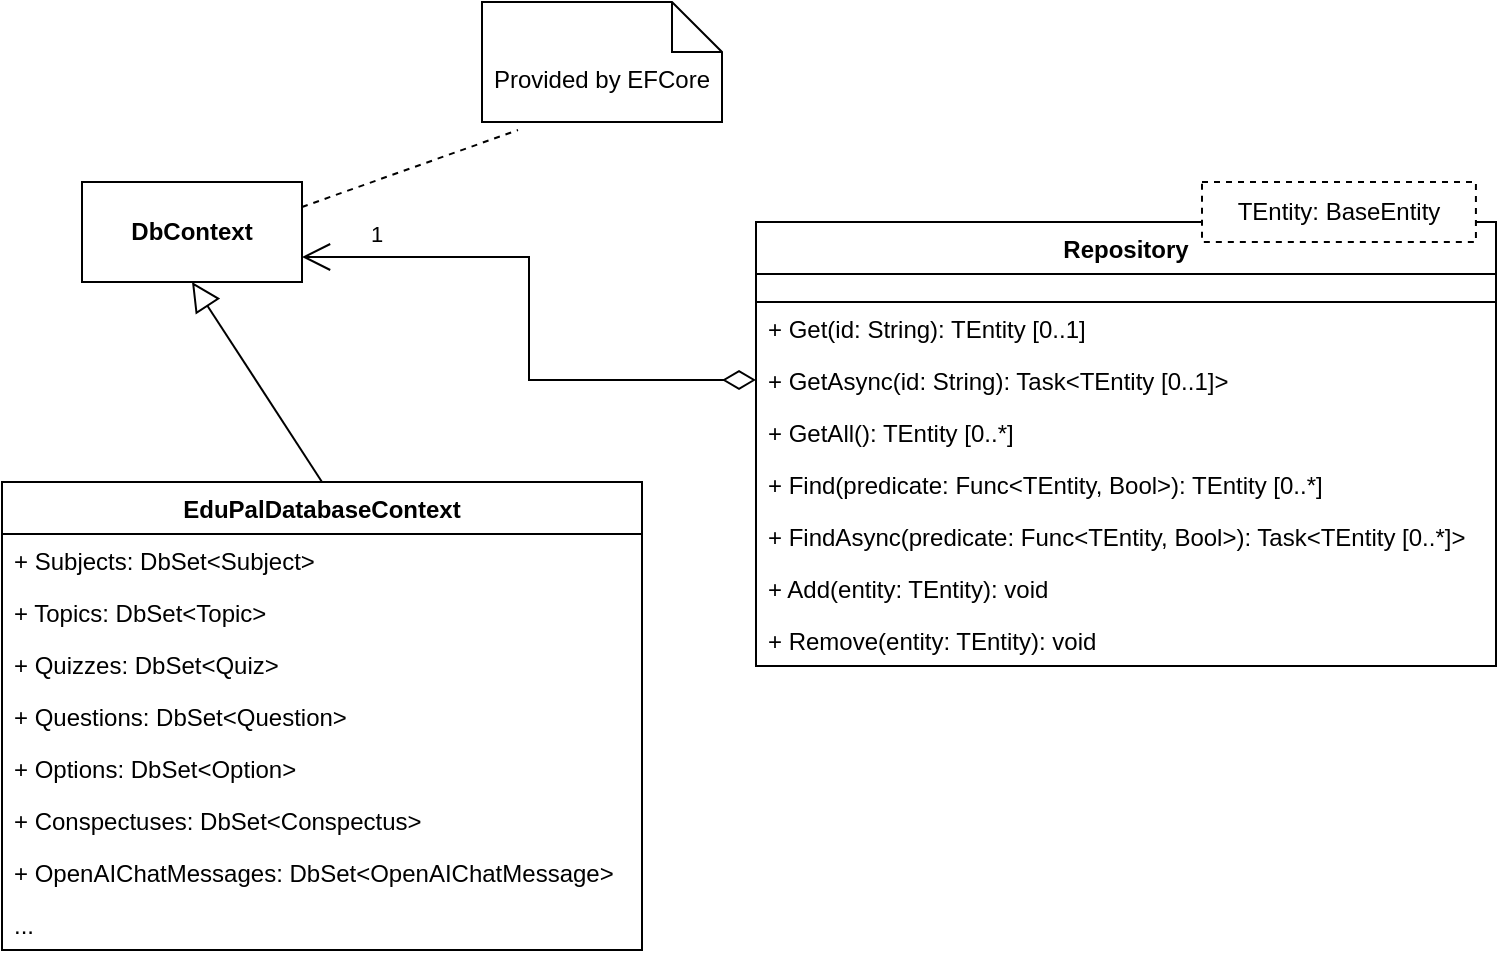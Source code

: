 <mxfile scale="1" border="0">
    <diagram id="MY_AZ7bL1nZhjMN0Z6ud" name="Page-1">
        <mxGraphModel dx="722" dy="1860" grid="1" gridSize="10" guides="1" tooltips="1" connect="1" arrows="1" fold="1" page="1" pageScale="1" pageWidth="827" pageHeight="1169" math="0" shadow="0">
            <root>
                <mxCell id="0"/>
                <mxCell id="1" parent="0"/>
                <mxCell id="ymDRiModoMVBHvbH05Dy-1" value="&lt;b&gt;DbContext&lt;/b&gt;" style="html=1;whiteSpace=wrap;" parent="1" vertex="1">
                    <mxGeometry x="94" y="-1014" width="110" height="50" as="geometry"/>
                </mxCell>
                <mxCell id="ymDRiModoMVBHvbH05Dy-2" value="Provided by EFCore" style="shape=note2;boundedLbl=1;whiteSpace=wrap;html=1;size=25;verticalAlign=top;align=center;" parent="1" vertex="1">
                    <mxGeometry x="294" y="-1104" width="120" height="60" as="geometry"/>
                </mxCell>
                <mxCell id="ymDRiModoMVBHvbH05Dy-3" value="" style="endArrow=none;dashed=1;html=1;rounded=0;exitX=1;exitY=0.25;exitDx=0;exitDy=0;entryX=0.15;entryY=1.067;entryDx=0;entryDy=0;entryPerimeter=0;" parent="1" source="ymDRiModoMVBHvbH05Dy-1" target="ymDRiModoMVBHvbH05Dy-2" edge="1">
                    <mxGeometry width="50" height="50" relative="1" as="geometry">
                        <mxPoint x="264" y="-964" as="sourcePoint"/>
                        <mxPoint x="314" y="-1014" as="targetPoint"/>
                    </mxGeometry>
                </mxCell>
                <mxCell id="ymDRiModoMVBHvbH05Dy-4" value="EduPalDatabaseContext" style="swimlane;fontStyle=1;align=center;verticalAlign=top;childLayout=stackLayout;horizontal=1;startSize=26;horizontalStack=0;resizeParent=1;resizeParentMax=0;resizeLast=0;collapsible=1;marginBottom=0;whiteSpace=wrap;html=1;" parent="1" vertex="1">
                    <mxGeometry x="54" y="-864" width="320" height="234" as="geometry"/>
                </mxCell>
                <mxCell id="ymDRiModoMVBHvbH05Dy-5" value="+ Subjects: DbSet&amp;lt;Subject&amp;gt;" style="text;strokeColor=none;fillColor=none;align=left;verticalAlign=top;spacingLeft=4;spacingRight=4;overflow=hidden;rotatable=0;points=[[0,0.5],[1,0.5]];portConstraint=eastwest;whiteSpace=wrap;html=1;" parent="ymDRiModoMVBHvbH05Dy-4" vertex="1">
                    <mxGeometry y="26" width="320" height="26" as="geometry"/>
                </mxCell>
                <mxCell id="ymDRiModoMVBHvbH05Dy-6" value="+ Topics: DbSet&amp;lt;Topic&amp;gt;" style="text;strokeColor=none;fillColor=none;align=left;verticalAlign=top;spacingLeft=4;spacingRight=4;overflow=hidden;rotatable=0;points=[[0,0.5],[1,0.5]];portConstraint=eastwest;whiteSpace=wrap;html=1;" parent="ymDRiModoMVBHvbH05Dy-4" vertex="1">
                    <mxGeometry y="52" width="320" height="26" as="geometry"/>
                </mxCell>
                <mxCell id="3" value="+ Quizzes: DbSet&lt;Quiz&gt;" style="text;strokeColor=none;fillColor=none;align=left;verticalAlign=top;spacingLeft=4;spacingRight=4;overflow=hidden;rotatable=0;points=[[0,0.5],[1,0.5]];portConstraint=eastwest;" vertex="1" parent="ymDRiModoMVBHvbH05Dy-4">
                    <mxGeometry y="78" width="320" height="26" as="geometry"/>
                </mxCell>
                <mxCell id="4" value="+ Questions: DbSet&lt;Question&gt;" style="text;strokeColor=none;fillColor=none;align=left;verticalAlign=top;spacingLeft=4;spacingRight=4;overflow=hidden;rotatable=0;points=[[0,0.5],[1,0.5]];portConstraint=eastwest;" vertex="1" parent="ymDRiModoMVBHvbH05Dy-4">
                    <mxGeometry y="104" width="320" height="26" as="geometry"/>
                </mxCell>
                <mxCell id="5" value="+ Options: DbSet&lt;Option&gt;" style="text;strokeColor=none;fillColor=none;align=left;verticalAlign=top;spacingLeft=4;spacingRight=4;overflow=hidden;rotatable=0;points=[[0,0.5],[1,0.5]];portConstraint=eastwest;" vertex="1" parent="ymDRiModoMVBHvbH05Dy-4">
                    <mxGeometry y="130" width="320" height="26" as="geometry"/>
                </mxCell>
                <mxCell id="ymDRiModoMVBHvbH05Dy-7" value="+ Conspectuses: DbSet&amp;lt;Conspectus&amp;gt;" style="text;strokeColor=none;fillColor=none;align=left;verticalAlign=top;spacingLeft=4;spacingRight=4;overflow=hidden;rotatable=0;points=[[0,0.5],[1,0.5]];portConstraint=eastwest;whiteSpace=wrap;html=1;" parent="ymDRiModoMVBHvbH05Dy-4" vertex="1">
                    <mxGeometry y="156" width="320" height="26" as="geometry"/>
                </mxCell>
                <mxCell id="ymDRiModoMVBHvbH05Dy-8" value="+ OpenAIChatMessages: DbSet&amp;lt;OpenAIChatMessage&amp;gt;" style="text;strokeColor=none;fillColor=none;align=left;verticalAlign=top;spacingLeft=4;spacingRight=4;overflow=hidden;rotatable=0;points=[[0,0.5],[1,0.5]];portConstraint=eastwest;whiteSpace=wrap;html=1;" parent="ymDRiModoMVBHvbH05Dy-4" vertex="1">
                    <mxGeometry y="182" width="320" height="26" as="geometry"/>
                </mxCell>
                <mxCell id="6" value="..." style="text;strokeColor=none;fillColor=none;align=left;verticalAlign=top;spacingLeft=4;spacingRight=4;overflow=hidden;rotatable=0;points=[[0,0.5],[1,0.5]];portConstraint=eastwest;" vertex="1" parent="ymDRiModoMVBHvbH05Dy-4">
                    <mxGeometry y="208" width="320" height="26" as="geometry"/>
                </mxCell>
                <mxCell id="ymDRiModoMVBHvbH05Dy-14" value="" style="edgeStyle=none;html=1;endSize=12;endArrow=block;endFill=0;rounded=0;entryX=0.5;entryY=1;entryDx=0;entryDy=0;exitX=0.5;exitY=0;exitDx=0;exitDy=0;" parent="1" source="ymDRiModoMVBHvbH05Dy-4" target="ymDRiModoMVBHvbH05Dy-1" edge="1">
                    <mxGeometry width="160" relative="1" as="geometry">
                        <mxPoint x="314" y="-994" as="sourcePoint"/>
                        <mxPoint x="474" y="-994" as="targetPoint"/>
                    </mxGeometry>
                </mxCell>
                <mxCell id="ymDRiModoMVBHvbH05Dy-15" value="" style="group" parent="1" vertex="1" connectable="0">
                    <mxGeometry x="431" y="-1014" width="370" height="176" as="geometry"/>
                </mxCell>
                <mxCell id="ymDRiModoMVBHvbH05Dy-16" value="Repository" style="swimlane;fontStyle=1;align=center;verticalAlign=top;childLayout=stackLayout;horizontal=1;startSize=26;horizontalStack=0;resizeParent=1;resizeParentMax=0;resizeLast=0;collapsible=1;marginBottom=0;whiteSpace=wrap;html=1;" parent="ymDRiModoMVBHvbH05Dy-15" vertex="1">
                    <mxGeometry y="20" width="370" height="222" as="geometry"/>
                </mxCell>
                <mxCell id="ymDRiModoMVBHvbH05Dy-17" value="" style="html=1;whiteSpace=wrap;" parent="ymDRiModoMVBHvbH05Dy-16" vertex="1">
                    <mxGeometry y="26" width="370" height="14" as="geometry"/>
                </mxCell>
                <mxCell id="ymDRiModoMVBHvbH05Dy-18" value="+ Get(id: String): TEntity [0..1]" style="text;strokeColor=none;fillColor=none;align=left;verticalAlign=top;spacingLeft=4;spacingRight=4;overflow=hidden;rotatable=0;points=[[0,0.5],[1,0.5]];portConstraint=eastwest;whiteSpace=wrap;html=1;" parent="ymDRiModoMVBHvbH05Dy-16" vertex="1">
                    <mxGeometry y="40" width="370" height="26" as="geometry"/>
                </mxCell>
                <mxCell id="ymDRiModoMVBHvbH05Dy-19" value="+ GetAsync(id: String): Task&amp;lt;TEntity [0..1]&amp;gt;" style="text;strokeColor=none;fillColor=none;align=left;verticalAlign=top;spacingLeft=4;spacingRight=4;overflow=hidden;rotatable=0;points=[[0,0.5],[1,0.5]];portConstraint=eastwest;whiteSpace=wrap;html=1;" parent="ymDRiModoMVBHvbH05Dy-16" vertex="1">
                    <mxGeometry y="66" width="370" height="26" as="geometry"/>
                </mxCell>
                <mxCell id="ymDRiModoMVBHvbH05Dy-20" value="+ GetAll(): TEntity [0..*]" style="text;strokeColor=none;fillColor=none;align=left;verticalAlign=top;spacingLeft=4;spacingRight=4;overflow=hidden;rotatable=0;points=[[0,0.5],[1,0.5]];portConstraint=eastwest;whiteSpace=wrap;html=1;" parent="ymDRiModoMVBHvbH05Dy-16" vertex="1">
                    <mxGeometry y="92" width="370" height="26" as="geometry"/>
                </mxCell>
                <mxCell id="ymDRiModoMVBHvbH05Dy-21" value="+ Find(predicate: Func&amp;lt;TEntity, Bool&amp;gt;): TEntity [0..*]" style="text;strokeColor=none;fillColor=none;align=left;verticalAlign=top;spacingLeft=4;spacingRight=4;overflow=hidden;rotatable=0;points=[[0,0.5],[1,0.5]];portConstraint=eastwest;whiteSpace=wrap;html=1;" parent="ymDRiModoMVBHvbH05Dy-16" vertex="1">
                    <mxGeometry y="118" width="370" height="26" as="geometry"/>
                </mxCell>
                <mxCell id="ymDRiModoMVBHvbH05Dy-22" value="+ FindAsync(predicate: Func&amp;lt;TEntity, Bool&amp;gt;): Task&amp;lt;TEntity [0..*]&amp;gt;" style="text;strokeColor=none;fillColor=none;align=left;verticalAlign=top;spacingLeft=4;spacingRight=4;overflow=hidden;rotatable=0;points=[[0,0.5],[1,0.5]];portConstraint=eastwest;whiteSpace=wrap;html=1;" parent="ymDRiModoMVBHvbH05Dy-16" vertex="1">
                    <mxGeometry y="144" width="370" height="26" as="geometry"/>
                </mxCell>
                <mxCell id="ymDRiModoMVBHvbH05Dy-23" value="+ Add(entity: TEntity): void" style="text;strokeColor=none;fillColor=none;align=left;verticalAlign=top;spacingLeft=4;spacingRight=4;overflow=hidden;rotatable=0;points=[[0,0.5],[1,0.5]];portConstraint=eastwest;whiteSpace=wrap;html=1;" parent="ymDRiModoMVBHvbH05Dy-16" vertex="1">
                    <mxGeometry y="170" width="370" height="26" as="geometry"/>
                </mxCell>
                <mxCell id="ymDRiModoMVBHvbH05Dy-24" value="+ Remove(entity: TEntity): void" style="text;strokeColor=none;fillColor=none;align=left;verticalAlign=top;spacingLeft=4;spacingRight=4;overflow=hidden;rotatable=0;points=[[0,0.5],[1,0.5]];portConstraint=eastwest;whiteSpace=wrap;html=1;" parent="ymDRiModoMVBHvbH05Dy-16" vertex="1">
                    <mxGeometry y="196" width="370" height="26" as="geometry"/>
                </mxCell>
                <mxCell id="ymDRiModoMVBHvbH05Dy-25" value="TEntity: BaseEntity" style="fontStyle=0;dashed=1;html=1;whiteSpace=wrap;" parent="ymDRiModoMVBHvbH05Dy-15" vertex="1">
                    <mxGeometry x="222.999" width="136.961" height="30" as="geometry"/>
                </mxCell>
                <mxCell id="m926-wA_H4Xn4vww5zRk-3" value="" style="endArrow=open;html=1;endSize=12;startArrow=diamondThin;startSize=14;startFill=0;edgeStyle=orthogonalEdgeStyle;align=left;verticalAlign=bottom;rounded=0;entryX=1;entryY=0.75;entryDx=0;entryDy=0;exitX=0;exitY=0.5;exitDx=0;exitDy=0;" parent="1" source="ymDRiModoMVBHvbH05Dy-19" target="ymDRiModoMVBHvbH05Dy-1" edge="1">
                    <mxGeometry x="-1" y="3" relative="1" as="geometry">
                        <mxPoint x="280" y="-930" as="sourcePoint"/>
                        <mxPoint x="440" y="-930" as="targetPoint"/>
                        <mxPoint as="offset"/>
                    </mxGeometry>
                </mxCell>
                <mxCell id="m926-wA_H4Xn4vww5zRk-4" value="1" style="edgeLabel;html=1;align=center;verticalAlign=middle;resizable=0;points=[];" parent="m926-wA_H4Xn4vww5zRk-3" vertex="1" connectable="0">
                    <mxGeometry x="0.827" relative="1" as="geometry">
                        <mxPoint x="12" y="-12" as="offset"/>
                    </mxGeometry>
                </mxCell>
            </root>
        </mxGraphModel>
    </diagram>
</mxfile>

